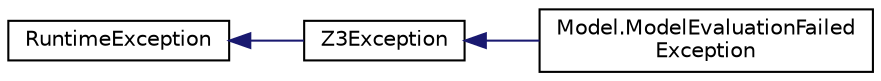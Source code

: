 digraph "Graphical Class Hierarchy"
{
 // LATEX_PDF_SIZE
  edge [fontname="Helvetica",fontsize="10",labelfontname="Helvetica",labelfontsize="10"];
  node [fontname="Helvetica",fontsize="10",shape=record];
  rankdir="LR";
  Node0 [label="RuntimeException",height=0.2,width=0.4,color="black", fillcolor="white", style="filled",URL="$class_runtime_exception.html",tooltip=" "];
  Node0 -> Node1 [dir="back",color="midnightblue",fontsize="10",style="solid",fontname="Helvetica"];
  Node1 [label="Z3Exception",height=0.2,width=0.4,color="black", fillcolor="white", style="filled",URL="$classcom_1_1microsoft_1_1z3_1_1_z3_exception.html",tooltip=" "];
  Node1 -> Node2 [dir="back",color="midnightblue",fontsize="10",style="solid",fontname="Helvetica"];
  Node2 [label="Model.ModelEvaluationFailed\lException",height=0.2,width=0.4,color="black", fillcolor="white", style="filled",URL="$classcom_1_1microsoft_1_1z3_1_1_model_1_1_model_evaluation_failed_exception.html",tooltip=" "];
}
